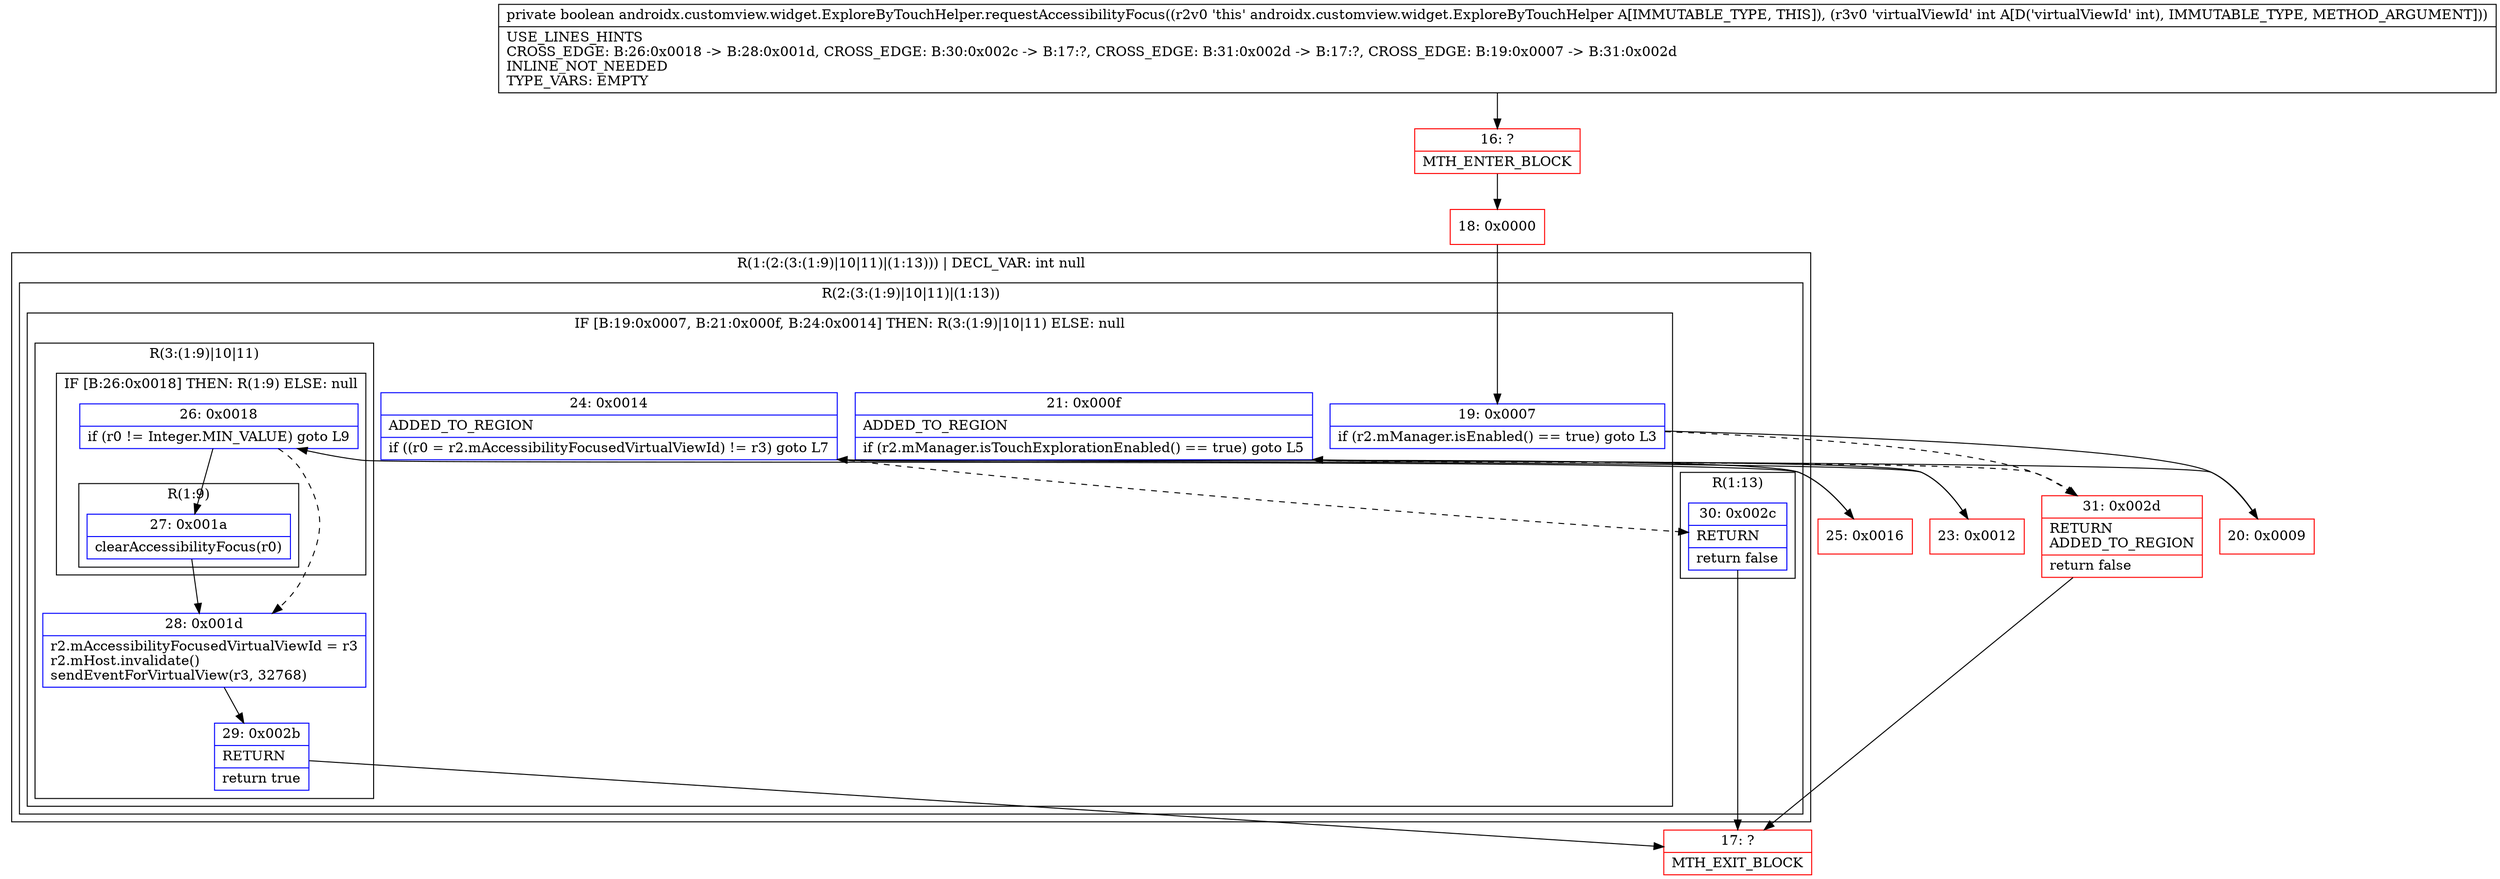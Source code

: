 digraph "CFG forandroidx.customview.widget.ExploreByTouchHelper.requestAccessibilityFocus(I)Z" {
subgraph cluster_Region_2033006835 {
label = "R(1:(2:(3:(1:9)|10|11)|(1:13))) | DECL_VAR: int null\l";
node [shape=record,color=blue];
subgraph cluster_Region_599321103 {
label = "R(2:(3:(1:9)|10|11)|(1:13))";
node [shape=record,color=blue];
subgraph cluster_IfRegion_1558920134 {
label = "IF [B:19:0x0007, B:21:0x000f, B:24:0x0014] THEN: R(3:(1:9)|10|11) ELSE: null";
node [shape=record,color=blue];
Node_19 [shape=record,label="{19\:\ 0x0007|if (r2.mManager.isEnabled() == true) goto L3\l}"];
Node_21 [shape=record,label="{21\:\ 0x000f|ADDED_TO_REGION\l|if (r2.mManager.isTouchExplorationEnabled() == true) goto L5\l}"];
Node_24 [shape=record,label="{24\:\ 0x0014|ADDED_TO_REGION\l|if ((r0 = r2.mAccessibilityFocusedVirtualViewId) != r3) goto L7\l}"];
subgraph cluster_Region_49950925 {
label = "R(3:(1:9)|10|11)";
node [shape=record,color=blue];
subgraph cluster_IfRegion_302017217 {
label = "IF [B:26:0x0018] THEN: R(1:9) ELSE: null";
node [shape=record,color=blue];
Node_26 [shape=record,label="{26\:\ 0x0018|if (r0 != Integer.MIN_VALUE) goto L9\l}"];
subgraph cluster_Region_1980498460 {
label = "R(1:9)";
node [shape=record,color=blue];
Node_27 [shape=record,label="{27\:\ 0x001a|clearAccessibilityFocus(r0)\l}"];
}
}
Node_28 [shape=record,label="{28\:\ 0x001d|r2.mAccessibilityFocusedVirtualViewId = r3\lr2.mHost.invalidate()\lsendEventForVirtualView(r3, 32768)\l}"];
Node_29 [shape=record,label="{29\:\ 0x002b|RETURN\l|return true\l}"];
}
}
subgraph cluster_Region_1941713424 {
label = "R(1:13)";
node [shape=record,color=blue];
Node_30 [shape=record,label="{30\:\ 0x002c|RETURN\l|return false\l}"];
}
}
}
Node_16 [shape=record,color=red,label="{16\:\ ?|MTH_ENTER_BLOCK\l}"];
Node_18 [shape=record,color=red,label="{18\:\ 0x0000}"];
Node_20 [shape=record,color=red,label="{20\:\ 0x0009}"];
Node_23 [shape=record,color=red,label="{23\:\ 0x0012}"];
Node_25 [shape=record,color=red,label="{25\:\ 0x0016}"];
Node_17 [shape=record,color=red,label="{17\:\ ?|MTH_EXIT_BLOCK\l}"];
Node_31 [shape=record,color=red,label="{31\:\ 0x002d|RETURN\lADDED_TO_REGION\l|return false\l}"];
MethodNode[shape=record,label="{private boolean androidx.customview.widget.ExploreByTouchHelper.requestAccessibilityFocus((r2v0 'this' androidx.customview.widget.ExploreByTouchHelper A[IMMUTABLE_TYPE, THIS]), (r3v0 'virtualViewId' int A[D('virtualViewId' int), IMMUTABLE_TYPE, METHOD_ARGUMENT]))  | USE_LINES_HINTS\lCROSS_EDGE: B:26:0x0018 \-\> B:28:0x001d, CROSS_EDGE: B:30:0x002c \-\> B:17:?, CROSS_EDGE: B:31:0x002d \-\> B:17:?, CROSS_EDGE: B:19:0x0007 \-\> B:31:0x002d\lINLINE_NOT_NEEDED\lTYPE_VARS: EMPTY\l}"];
MethodNode -> Node_16;Node_19 -> Node_20;
Node_19 -> Node_31[style=dashed];
Node_21 -> Node_23;
Node_21 -> Node_31[style=dashed];
Node_24 -> Node_25;
Node_24 -> Node_30[style=dashed];
Node_26 -> Node_27;
Node_26 -> Node_28[style=dashed];
Node_27 -> Node_28;
Node_28 -> Node_29;
Node_29 -> Node_17;
Node_30 -> Node_17;
Node_16 -> Node_18;
Node_18 -> Node_19;
Node_20 -> Node_21;
Node_23 -> Node_24;
Node_25 -> Node_26;
Node_31 -> Node_17;
}

